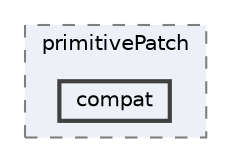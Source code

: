 digraph "src/OpenFOAM/meshes/primitiveMesh/primitivePatch/compat"
{
 // LATEX_PDF_SIZE
  bgcolor="transparent";
  edge [fontname=Helvetica,fontsize=10,labelfontname=Helvetica,labelfontsize=10];
  node [fontname=Helvetica,fontsize=10,shape=box,height=0.2,width=0.4];
  compound=true
  subgraph clusterdir_56a3060d78c44773bde4dd7fc6fdd606 {
    graph [ bgcolor="#edf0f7", pencolor="grey50", label="primitivePatch", fontname=Helvetica,fontsize=10 style="filled,dashed", URL="dir_56a3060d78c44773bde4dd7fc6fdd606.html",tooltip=""]
  dir_bd409fd45b61ca424c8d8db1bf0c6723 [label="compat", fillcolor="#edf0f7", color="grey25", style="filled,bold", URL="dir_bd409fd45b61ca424c8d8db1bf0c6723.html",tooltip=""];
  }
}
